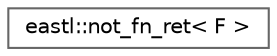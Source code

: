 digraph "类继承关系图"
{
 // LATEX_PDF_SIZE
  bgcolor="transparent";
  edge [fontname=Helvetica,fontsize=10,labelfontname=Helvetica,labelfontsize=10];
  node [fontname=Helvetica,fontsize=10,shape=box,height=0.2,width=0.4];
  rankdir="LR";
  Node0 [id="Node000000",label="eastl::not_fn_ret\< F \>",height=0.2,width=0.4,color="grey40", fillcolor="white", style="filled",URL="$structeastl_1_1not__fn__ret.html",tooltip=" "];
}
